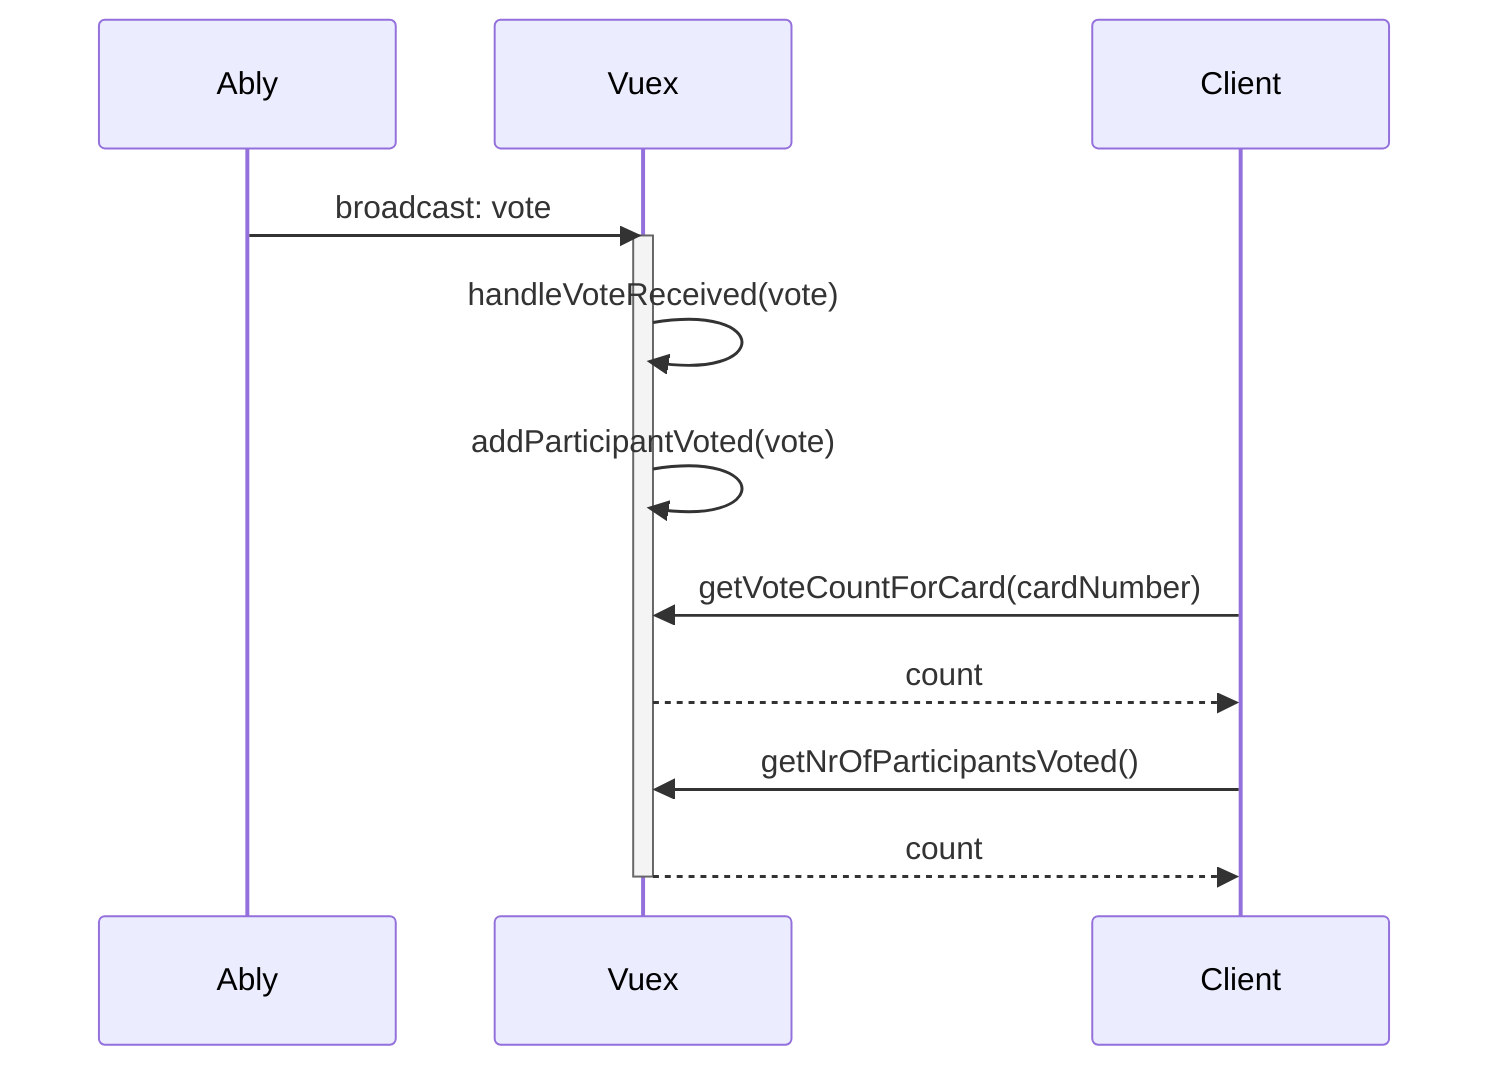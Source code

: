 sequenceDiagram
    Ably->>Vuex: broadcast: vote
    activate Vuex
    Vuex->>Vuex: handleVoteReceived(vote)
    Vuex->>Vuex: addParticipantVoted(vote)
    Client->>Vuex: getVoteCountForCard(cardNumber)
    Vuex-->>Client: count
    Client->>Vuex: getNrOfParticipantsVoted()
    Vuex-->>Client: count
    deactivate Vuex
